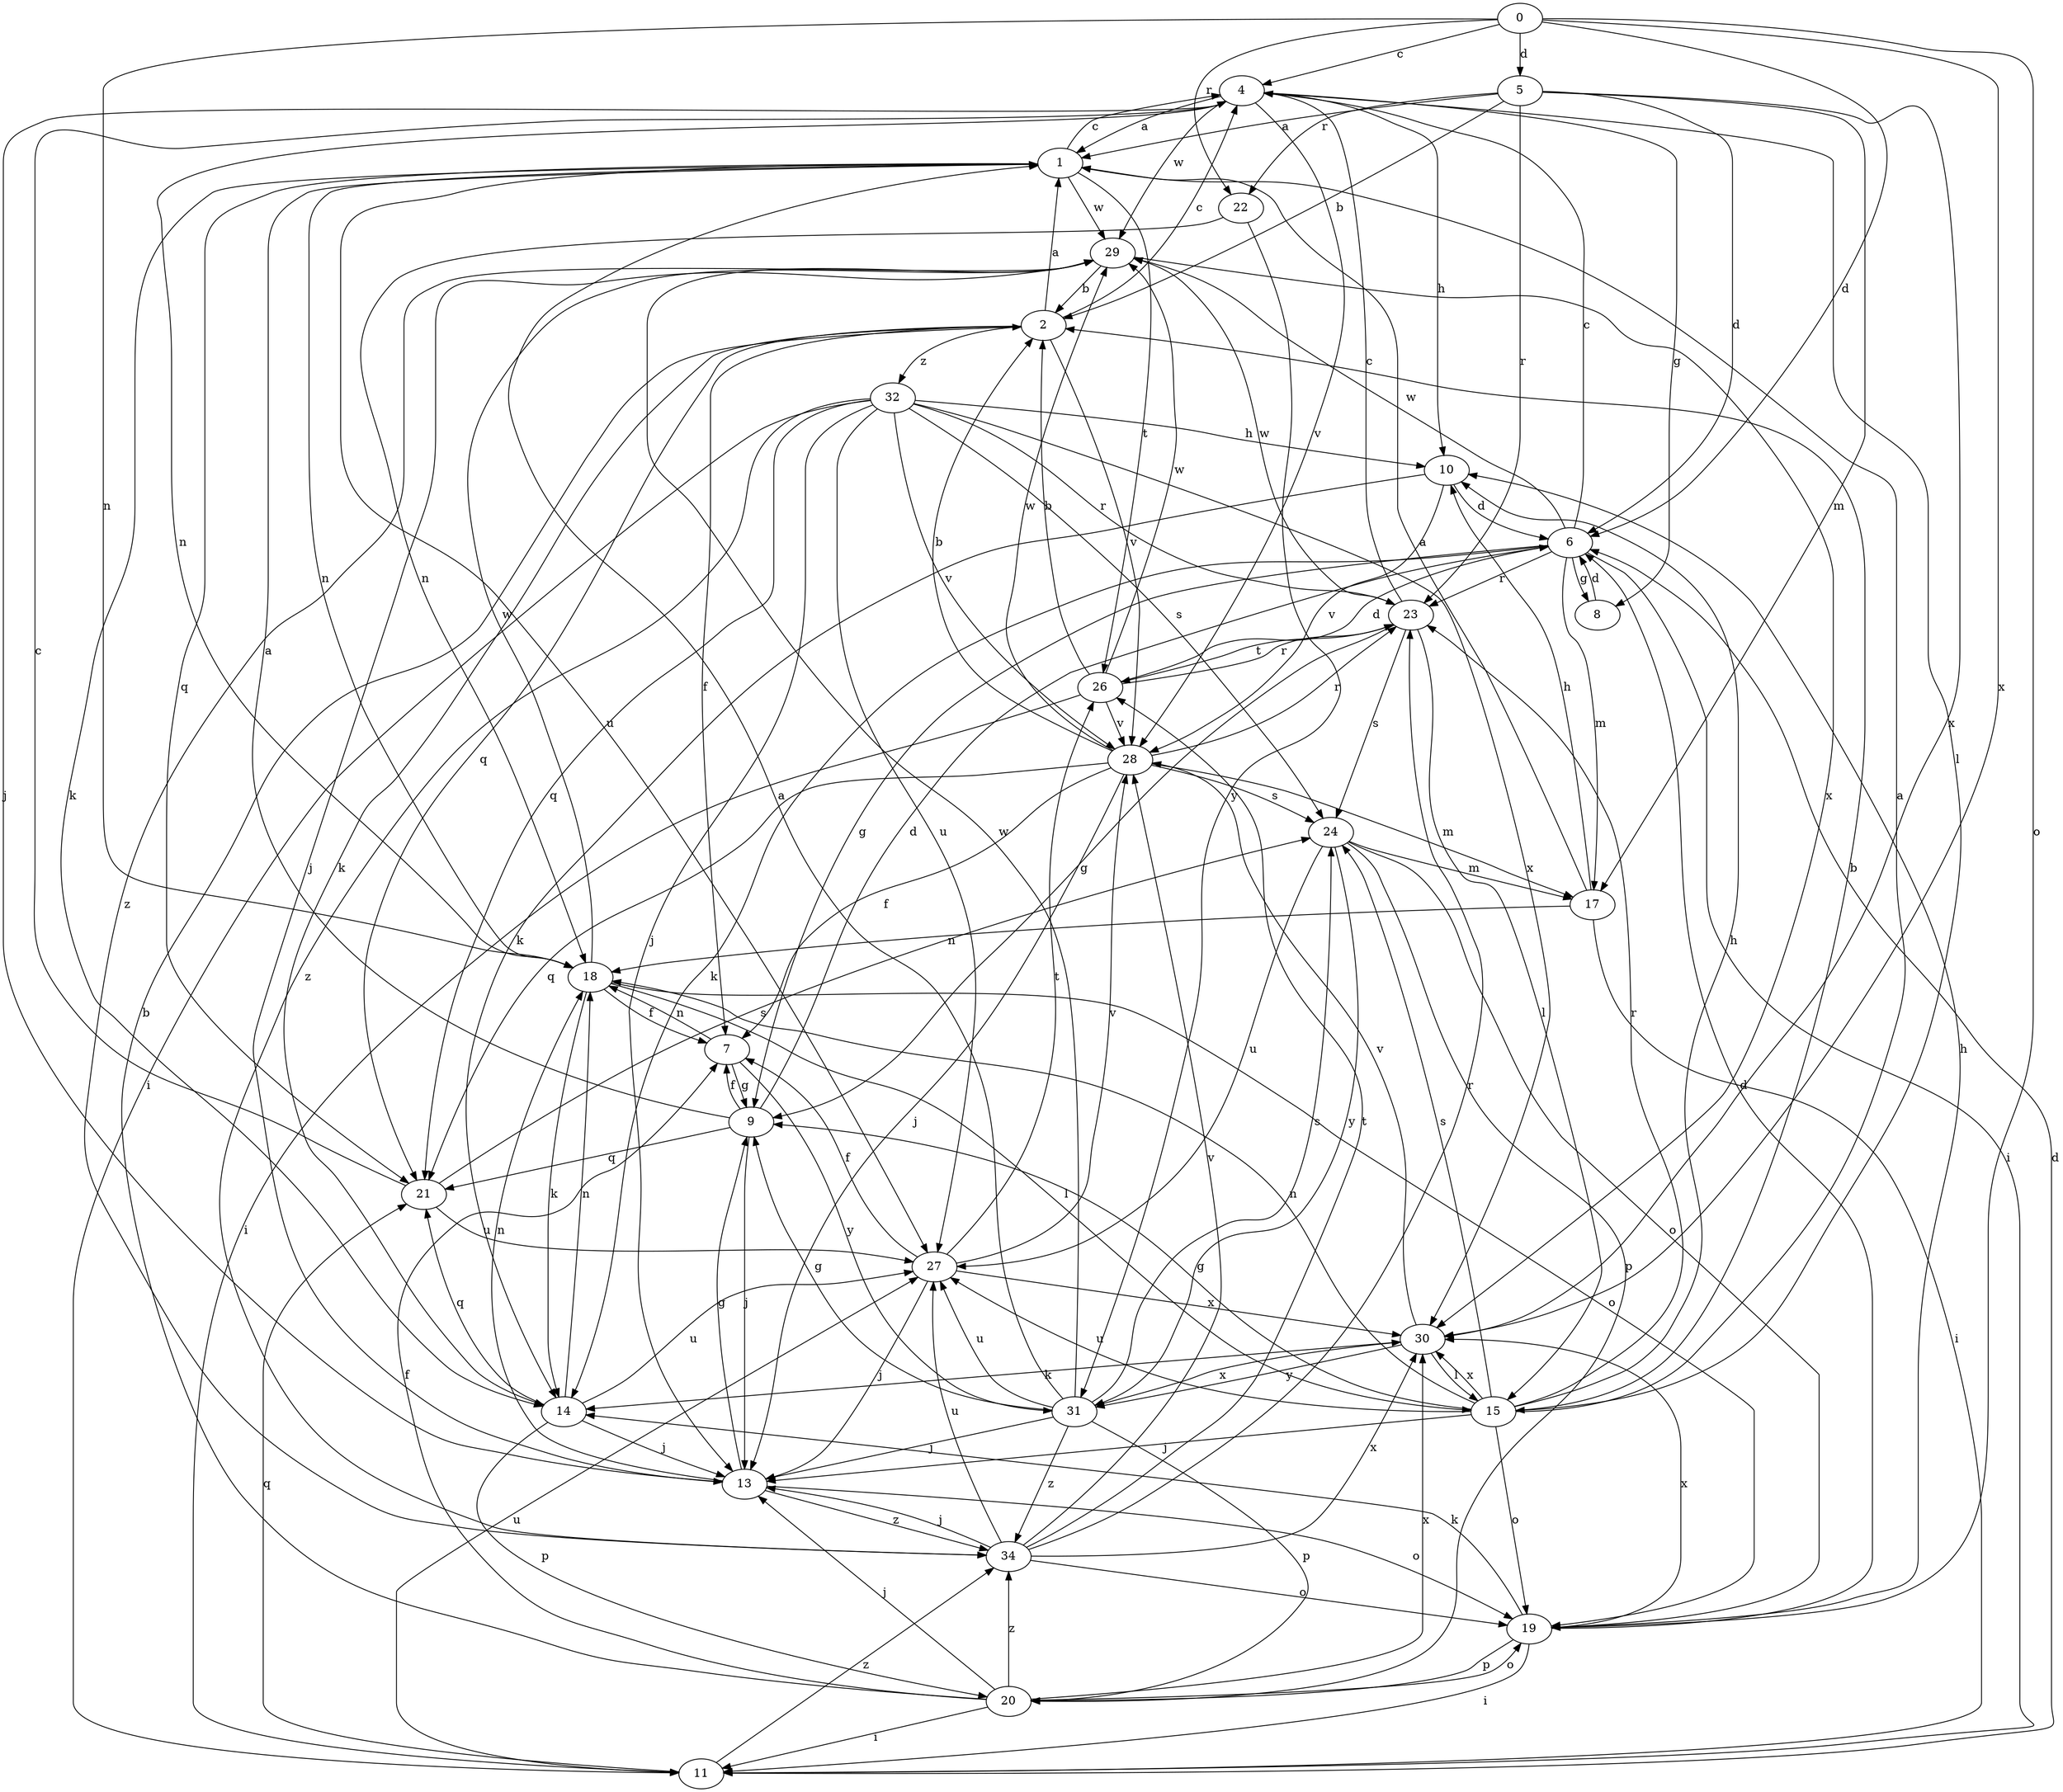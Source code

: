 strict digraph  {
0;
1;
2;
4;
5;
6;
7;
8;
9;
10;
11;
13;
14;
15;
17;
18;
19;
20;
21;
22;
23;
24;
26;
27;
28;
29;
30;
31;
32;
34;
0 -> 4  [label=c];
0 -> 5  [label=d];
0 -> 6  [label=d];
0 -> 18  [label=n];
0 -> 19  [label=o];
0 -> 22  [label=r];
0 -> 30  [label=x];
1 -> 4  [label=c];
1 -> 14  [label=k];
1 -> 18  [label=n];
1 -> 21  [label=q];
1 -> 26  [label=t];
1 -> 27  [label=u];
1 -> 29  [label=w];
2 -> 1  [label=a];
2 -> 4  [label=c];
2 -> 7  [label=f];
2 -> 14  [label=k];
2 -> 21  [label=q];
2 -> 28  [label=v];
2 -> 32  [label=z];
4 -> 1  [label=a];
4 -> 8  [label=g];
4 -> 10  [label=h];
4 -> 13  [label=j];
4 -> 15  [label=l];
4 -> 18  [label=n];
4 -> 28  [label=v];
4 -> 29  [label=w];
5 -> 1  [label=a];
5 -> 2  [label=b];
5 -> 6  [label=d];
5 -> 17  [label=m];
5 -> 22  [label=r];
5 -> 23  [label=r];
5 -> 30  [label=x];
6 -> 4  [label=c];
6 -> 8  [label=g];
6 -> 9  [label=g];
6 -> 11  [label=i];
6 -> 14  [label=k];
6 -> 17  [label=m];
6 -> 23  [label=r];
6 -> 29  [label=w];
7 -> 9  [label=g];
7 -> 18  [label=n];
7 -> 31  [label=y];
8 -> 6  [label=d];
9 -> 1  [label=a];
9 -> 6  [label=d];
9 -> 7  [label=f];
9 -> 13  [label=j];
9 -> 21  [label=q];
10 -> 6  [label=d];
10 -> 14  [label=k];
10 -> 28  [label=v];
11 -> 6  [label=d];
11 -> 21  [label=q];
11 -> 27  [label=u];
11 -> 34  [label=z];
13 -> 9  [label=g];
13 -> 18  [label=n];
13 -> 19  [label=o];
13 -> 34  [label=z];
14 -> 13  [label=j];
14 -> 18  [label=n];
14 -> 20  [label=p];
14 -> 21  [label=q];
14 -> 27  [label=u];
15 -> 1  [label=a];
15 -> 2  [label=b];
15 -> 9  [label=g];
15 -> 10  [label=h];
15 -> 13  [label=j];
15 -> 18  [label=n];
15 -> 19  [label=o];
15 -> 23  [label=r];
15 -> 24  [label=s];
15 -> 27  [label=u];
15 -> 30  [label=x];
17 -> 1  [label=a];
17 -> 10  [label=h];
17 -> 11  [label=i];
17 -> 18  [label=n];
18 -> 7  [label=f];
18 -> 14  [label=k];
18 -> 15  [label=l];
18 -> 19  [label=o];
18 -> 29  [label=w];
19 -> 6  [label=d];
19 -> 10  [label=h];
19 -> 11  [label=i];
19 -> 14  [label=k];
19 -> 20  [label=p];
19 -> 30  [label=x];
20 -> 2  [label=b];
20 -> 7  [label=f];
20 -> 11  [label=i];
20 -> 13  [label=j];
20 -> 19  [label=o];
20 -> 30  [label=x];
20 -> 34  [label=z];
21 -> 4  [label=c];
21 -> 24  [label=s];
21 -> 27  [label=u];
22 -> 18  [label=n];
22 -> 31  [label=y];
23 -> 4  [label=c];
23 -> 9  [label=g];
23 -> 15  [label=l];
23 -> 24  [label=s];
23 -> 26  [label=t];
23 -> 29  [label=w];
24 -> 17  [label=m];
24 -> 19  [label=o];
24 -> 20  [label=p];
24 -> 27  [label=u];
24 -> 31  [label=y];
26 -> 2  [label=b];
26 -> 6  [label=d];
26 -> 11  [label=i];
26 -> 23  [label=r];
26 -> 28  [label=v];
26 -> 29  [label=w];
27 -> 7  [label=f];
27 -> 13  [label=j];
27 -> 26  [label=t];
27 -> 28  [label=v];
27 -> 30  [label=x];
28 -> 2  [label=b];
28 -> 7  [label=f];
28 -> 13  [label=j];
28 -> 17  [label=m];
28 -> 21  [label=q];
28 -> 23  [label=r];
28 -> 24  [label=s];
28 -> 29  [label=w];
29 -> 2  [label=b];
29 -> 13  [label=j];
29 -> 30  [label=x];
29 -> 34  [label=z];
30 -> 14  [label=k];
30 -> 15  [label=l];
30 -> 28  [label=v];
30 -> 31  [label=y];
31 -> 1  [label=a];
31 -> 9  [label=g];
31 -> 13  [label=j];
31 -> 20  [label=p];
31 -> 24  [label=s];
31 -> 27  [label=u];
31 -> 29  [label=w];
31 -> 30  [label=x];
31 -> 34  [label=z];
32 -> 10  [label=h];
32 -> 11  [label=i];
32 -> 13  [label=j];
32 -> 21  [label=q];
32 -> 23  [label=r];
32 -> 24  [label=s];
32 -> 27  [label=u];
32 -> 28  [label=v];
32 -> 30  [label=x];
32 -> 34  [label=z];
34 -> 13  [label=j];
34 -> 19  [label=o];
34 -> 23  [label=r];
34 -> 26  [label=t];
34 -> 27  [label=u];
34 -> 28  [label=v];
34 -> 30  [label=x];
}
